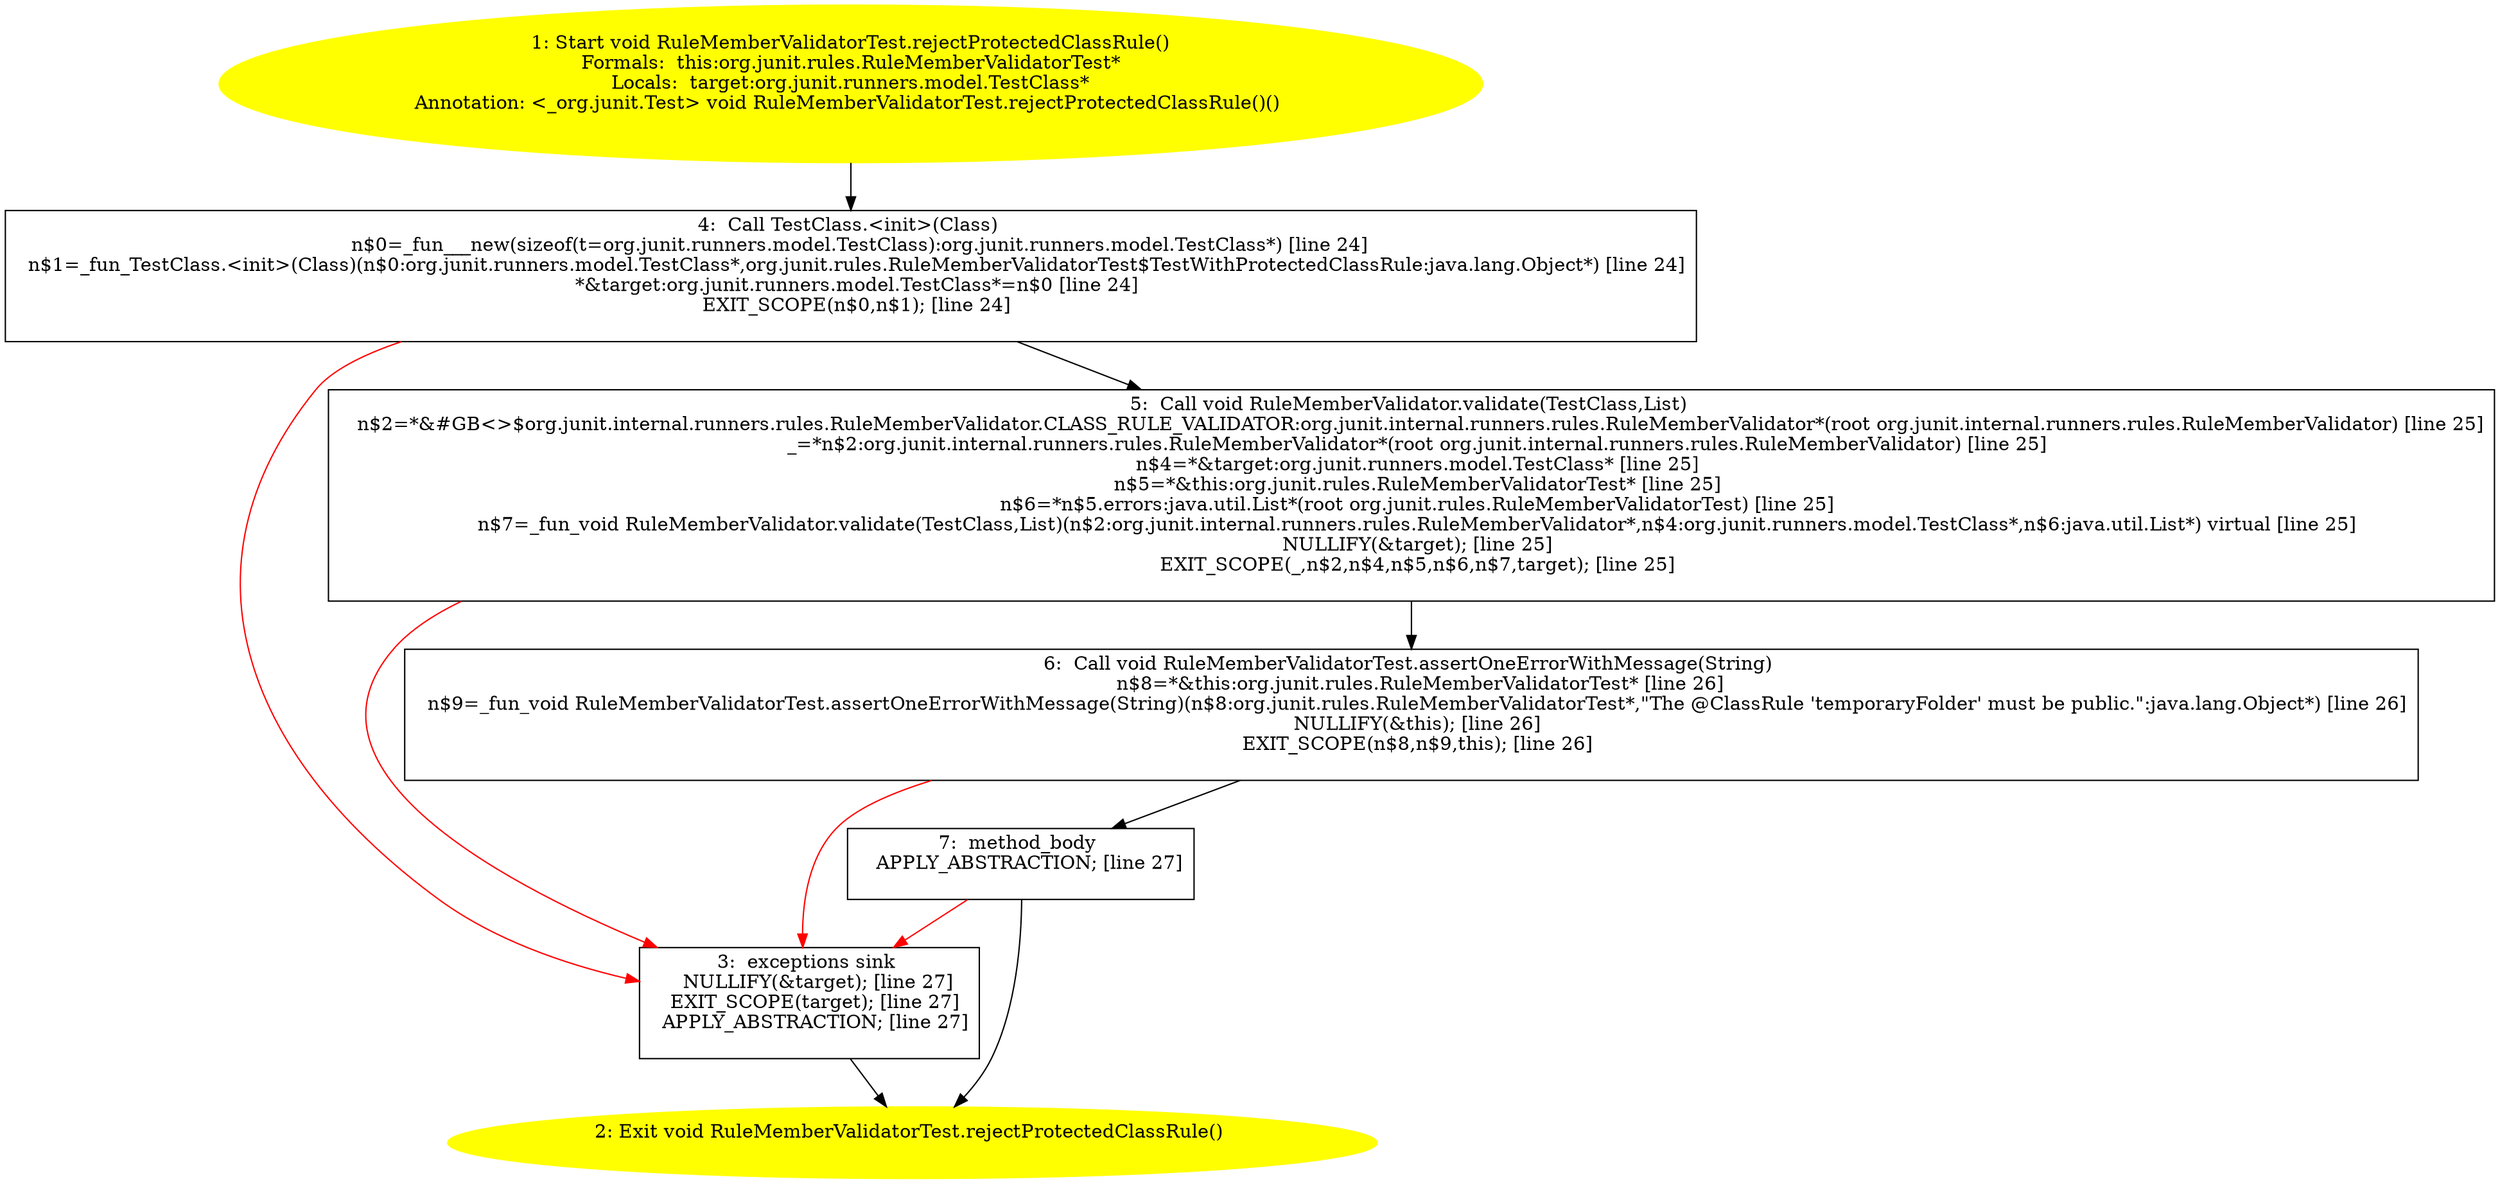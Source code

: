 /* @generated */
digraph cfg {
"org.junit.rules.RuleMemberValidatorTest.rejectProtectedClassRule():void.4cfa01472d2ba8c1c2b5a88f2eb99230_1" [label="1: Start void RuleMemberValidatorTest.rejectProtectedClassRule()\nFormals:  this:org.junit.rules.RuleMemberValidatorTest*\nLocals:  target:org.junit.runners.model.TestClass*\nAnnotation: <_org.junit.Test> void RuleMemberValidatorTest.rejectProtectedClassRule()() \n  " color=yellow style=filled]
	

	 "org.junit.rules.RuleMemberValidatorTest.rejectProtectedClassRule():void.4cfa01472d2ba8c1c2b5a88f2eb99230_1" -> "org.junit.rules.RuleMemberValidatorTest.rejectProtectedClassRule():void.4cfa01472d2ba8c1c2b5a88f2eb99230_4" ;
"org.junit.rules.RuleMemberValidatorTest.rejectProtectedClassRule():void.4cfa01472d2ba8c1c2b5a88f2eb99230_2" [label="2: Exit void RuleMemberValidatorTest.rejectProtectedClassRule() \n  " color=yellow style=filled]
	

"org.junit.rules.RuleMemberValidatorTest.rejectProtectedClassRule():void.4cfa01472d2ba8c1c2b5a88f2eb99230_3" [label="3:  exceptions sink \n   NULLIFY(&target); [line 27]\n  EXIT_SCOPE(target); [line 27]\n  APPLY_ABSTRACTION; [line 27]\n " shape="box"]
	

	 "org.junit.rules.RuleMemberValidatorTest.rejectProtectedClassRule():void.4cfa01472d2ba8c1c2b5a88f2eb99230_3" -> "org.junit.rules.RuleMemberValidatorTest.rejectProtectedClassRule():void.4cfa01472d2ba8c1c2b5a88f2eb99230_2" ;
"org.junit.rules.RuleMemberValidatorTest.rejectProtectedClassRule():void.4cfa01472d2ba8c1c2b5a88f2eb99230_4" [label="4:  Call TestClass.<init>(Class) \n   n$0=_fun___new(sizeof(t=org.junit.runners.model.TestClass):org.junit.runners.model.TestClass*) [line 24]\n  n$1=_fun_TestClass.<init>(Class)(n$0:org.junit.runners.model.TestClass*,org.junit.rules.RuleMemberValidatorTest$TestWithProtectedClassRule:java.lang.Object*) [line 24]\n  *&target:org.junit.runners.model.TestClass*=n$0 [line 24]\n  EXIT_SCOPE(n$0,n$1); [line 24]\n " shape="box"]
	

	 "org.junit.rules.RuleMemberValidatorTest.rejectProtectedClassRule():void.4cfa01472d2ba8c1c2b5a88f2eb99230_4" -> "org.junit.rules.RuleMemberValidatorTest.rejectProtectedClassRule():void.4cfa01472d2ba8c1c2b5a88f2eb99230_5" ;
	 "org.junit.rules.RuleMemberValidatorTest.rejectProtectedClassRule():void.4cfa01472d2ba8c1c2b5a88f2eb99230_4" -> "org.junit.rules.RuleMemberValidatorTest.rejectProtectedClassRule():void.4cfa01472d2ba8c1c2b5a88f2eb99230_3" [color="red" ];
"org.junit.rules.RuleMemberValidatorTest.rejectProtectedClassRule():void.4cfa01472d2ba8c1c2b5a88f2eb99230_5" [label="5:  Call void RuleMemberValidator.validate(TestClass,List) \n   n$2=*&#GB<>$org.junit.internal.runners.rules.RuleMemberValidator.CLASS_RULE_VALIDATOR:org.junit.internal.runners.rules.RuleMemberValidator*(root org.junit.internal.runners.rules.RuleMemberValidator) [line 25]\n  _=*n$2:org.junit.internal.runners.rules.RuleMemberValidator*(root org.junit.internal.runners.rules.RuleMemberValidator) [line 25]\n  n$4=*&target:org.junit.runners.model.TestClass* [line 25]\n  n$5=*&this:org.junit.rules.RuleMemberValidatorTest* [line 25]\n  n$6=*n$5.errors:java.util.List*(root org.junit.rules.RuleMemberValidatorTest) [line 25]\n  n$7=_fun_void RuleMemberValidator.validate(TestClass,List)(n$2:org.junit.internal.runners.rules.RuleMemberValidator*,n$4:org.junit.runners.model.TestClass*,n$6:java.util.List*) virtual [line 25]\n  NULLIFY(&target); [line 25]\n  EXIT_SCOPE(_,n$2,n$4,n$5,n$6,n$7,target); [line 25]\n " shape="box"]
	

	 "org.junit.rules.RuleMemberValidatorTest.rejectProtectedClassRule():void.4cfa01472d2ba8c1c2b5a88f2eb99230_5" -> "org.junit.rules.RuleMemberValidatorTest.rejectProtectedClassRule():void.4cfa01472d2ba8c1c2b5a88f2eb99230_6" ;
	 "org.junit.rules.RuleMemberValidatorTest.rejectProtectedClassRule():void.4cfa01472d2ba8c1c2b5a88f2eb99230_5" -> "org.junit.rules.RuleMemberValidatorTest.rejectProtectedClassRule():void.4cfa01472d2ba8c1c2b5a88f2eb99230_3" [color="red" ];
"org.junit.rules.RuleMemberValidatorTest.rejectProtectedClassRule():void.4cfa01472d2ba8c1c2b5a88f2eb99230_6" [label="6:  Call void RuleMemberValidatorTest.assertOneErrorWithMessage(String) \n   n$8=*&this:org.junit.rules.RuleMemberValidatorTest* [line 26]\n  n$9=_fun_void RuleMemberValidatorTest.assertOneErrorWithMessage(String)(n$8:org.junit.rules.RuleMemberValidatorTest*,\"The @ClassRule 'temporaryFolder' must be public.\":java.lang.Object*) [line 26]\n  NULLIFY(&this); [line 26]\n  EXIT_SCOPE(n$8,n$9,this); [line 26]\n " shape="box"]
	

	 "org.junit.rules.RuleMemberValidatorTest.rejectProtectedClassRule():void.4cfa01472d2ba8c1c2b5a88f2eb99230_6" -> "org.junit.rules.RuleMemberValidatorTest.rejectProtectedClassRule():void.4cfa01472d2ba8c1c2b5a88f2eb99230_7" ;
	 "org.junit.rules.RuleMemberValidatorTest.rejectProtectedClassRule():void.4cfa01472d2ba8c1c2b5a88f2eb99230_6" -> "org.junit.rules.RuleMemberValidatorTest.rejectProtectedClassRule():void.4cfa01472d2ba8c1c2b5a88f2eb99230_3" [color="red" ];
"org.junit.rules.RuleMemberValidatorTest.rejectProtectedClassRule():void.4cfa01472d2ba8c1c2b5a88f2eb99230_7" [label="7:  method_body \n   APPLY_ABSTRACTION; [line 27]\n " shape="box"]
	

	 "org.junit.rules.RuleMemberValidatorTest.rejectProtectedClassRule():void.4cfa01472d2ba8c1c2b5a88f2eb99230_7" -> "org.junit.rules.RuleMemberValidatorTest.rejectProtectedClassRule():void.4cfa01472d2ba8c1c2b5a88f2eb99230_2" ;
	 "org.junit.rules.RuleMemberValidatorTest.rejectProtectedClassRule():void.4cfa01472d2ba8c1c2b5a88f2eb99230_7" -> "org.junit.rules.RuleMemberValidatorTest.rejectProtectedClassRule():void.4cfa01472d2ba8c1c2b5a88f2eb99230_3" [color="red" ];
}
